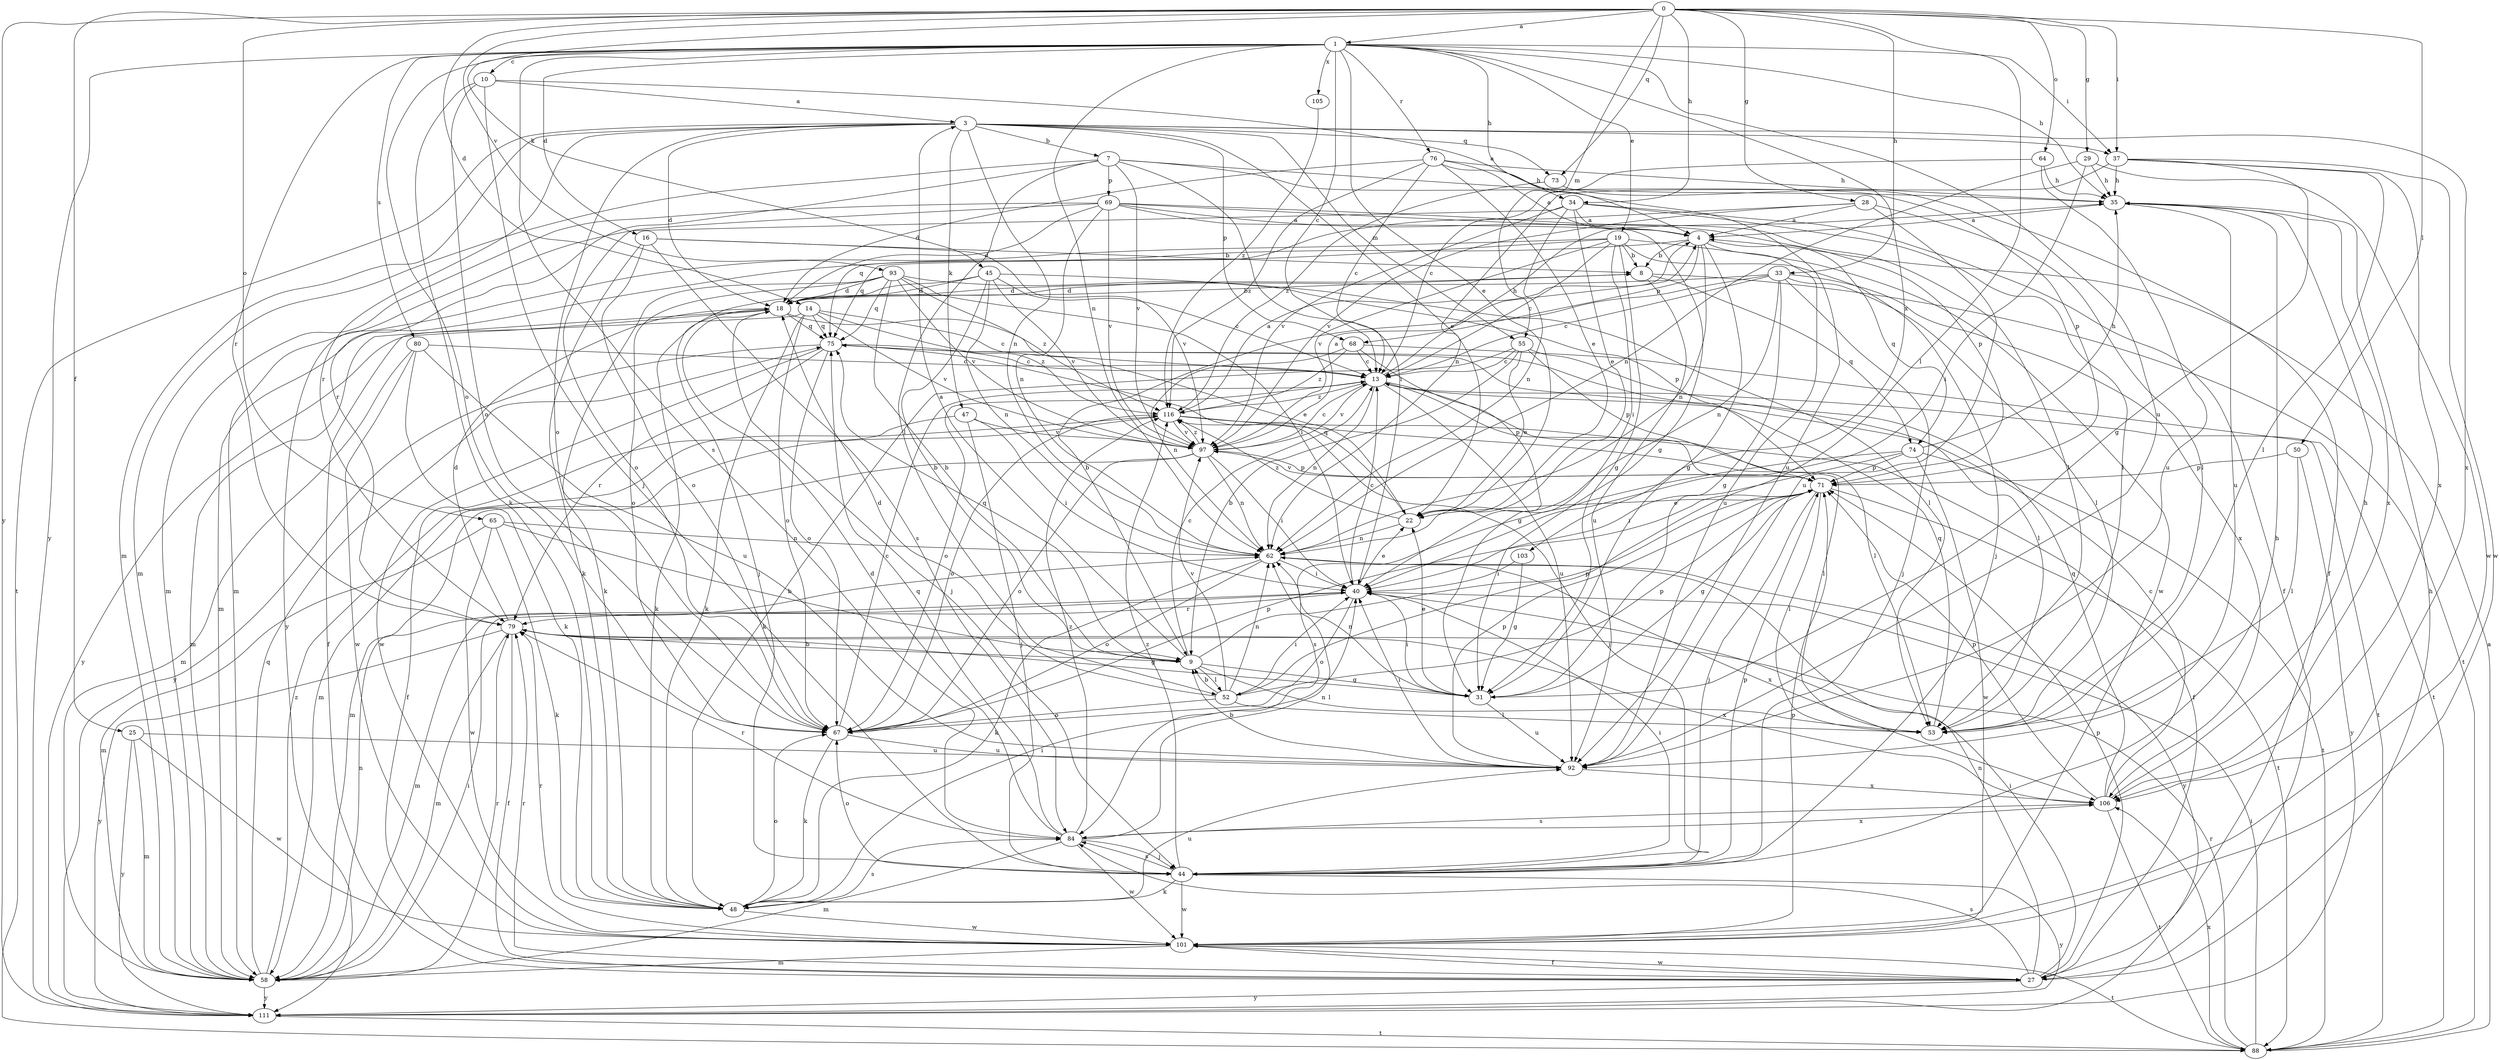 strict digraph  {
0;
1;
3;
4;
7;
8;
9;
10;
13;
14;
16;
18;
19;
22;
25;
27;
28;
29;
31;
33;
34;
35;
37;
40;
44;
45;
47;
48;
50;
52;
53;
55;
58;
62;
64;
65;
67;
68;
69;
71;
73;
74;
75;
76;
79;
80;
84;
88;
92;
93;
97;
101;
103;
105;
106;
111;
116;
0 -> 1  [label=a];
0 -> 14  [label=d];
0 -> 25  [label=f];
0 -> 28  [label=g];
0 -> 29  [label=g];
0 -> 33  [label=h];
0 -> 34  [label=h];
0 -> 37  [label=i];
0 -> 45  [label=k];
0 -> 50  [label=l];
0 -> 52  [label=l];
0 -> 55  [label=m];
0 -> 64  [label=o];
0 -> 65  [label=o];
0 -> 73  [label=q];
0 -> 93  [label=v];
0 -> 111  [label=y];
1 -> 10  [label=c];
1 -> 13  [label=c];
1 -> 16  [label=d];
1 -> 19  [label=e];
1 -> 22  [label=e];
1 -> 34  [label=h];
1 -> 35  [label=h];
1 -> 37  [label=i];
1 -> 62  [label=n];
1 -> 67  [label=o];
1 -> 76  [label=r];
1 -> 79  [label=r];
1 -> 80  [label=s];
1 -> 84  [label=s];
1 -> 92  [label=u];
1 -> 103  [label=x];
1 -> 105  [label=x];
1 -> 111  [label=y];
3 -> 7  [label=b];
3 -> 18  [label=d];
3 -> 22  [label=e];
3 -> 37  [label=i];
3 -> 47  [label=k];
3 -> 55  [label=m];
3 -> 58  [label=m];
3 -> 62  [label=n];
3 -> 67  [label=o];
3 -> 68  [label=p];
3 -> 73  [label=q];
3 -> 79  [label=r];
3 -> 88  [label=t];
3 -> 106  [label=x];
4 -> 8  [label=b];
4 -> 31  [label=g];
4 -> 58  [label=m];
4 -> 62  [label=n];
4 -> 68  [label=p];
4 -> 74  [label=q];
4 -> 92  [label=u];
7 -> 35  [label=h];
7 -> 40  [label=i];
7 -> 52  [label=l];
7 -> 58  [label=m];
7 -> 69  [label=p];
7 -> 71  [label=p];
7 -> 79  [label=r];
7 -> 97  [label=v];
8 -> 18  [label=d];
8 -> 74  [label=q];
8 -> 88  [label=t];
8 -> 92  [label=u];
9 -> 3  [label=a];
9 -> 13  [label=c];
9 -> 31  [label=g];
9 -> 52  [label=l];
9 -> 53  [label=l];
9 -> 71  [label=p];
9 -> 75  [label=q];
10 -> 3  [label=a];
10 -> 4  [label=a];
10 -> 44  [label=j];
10 -> 48  [label=k];
10 -> 67  [label=o];
13 -> 35  [label=h];
13 -> 53  [label=l];
13 -> 62  [label=n];
13 -> 67  [label=o];
13 -> 71  [label=p];
13 -> 88  [label=t];
13 -> 92  [label=u];
13 -> 97  [label=v];
13 -> 116  [label=z];
14 -> 13  [label=c];
14 -> 48  [label=k];
14 -> 67  [label=o];
14 -> 75  [label=q];
14 -> 97  [label=v];
14 -> 111  [label=y];
14 -> 116  [label=z];
16 -> 8  [label=b];
16 -> 48  [label=k];
16 -> 67  [label=o];
16 -> 84  [label=s];
16 -> 97  [label=v];
18 -> 8  [label=b];
18 -> 22  [label=e];
18 -> 27  [label=f];
18 -> 44  [label=j];
18 -> 48  [label=k];
18 -> 58  [label=m];
18 -> 75  [label=q];
19 -> 8  [label=b];
19 -> 13  [label=c];
19 -> 31  [label=g];
19 -> 40  [label=i];
19 -> 44  [label=j];
19 -> 75  [label=q];
19 -> 97  [label=v];
19 -> 101  [label=w];
19 -> 111  [label=y];
22 -> 62  [label=n];
22 -> 75  [label=q];
22 -> 116  [label=z];
25 -> 58  [label=m];
25 -> 92  [label=u];
25 -> 101  [label=w];
25 -> 111  [label=y];
27 -> 35  [label=h];
27 -> 40  [label=i];
27 -> 62  [label=n];
27 -> 71  [label=p];
27 -> 79  [label=r];
27 -> 84  [label=s];
27 -> 101  [label=w];
27 -> 111  [label=y];
28 -> 4  [label=a];
28 -> 53  [label=l];
28 -> 75  [label=q];
28 -> 92  [label=u];
28 -> 97  [label=v];
29 -> 35  [label=h];
29 -> 40  [label=i];
29 -> 62  [label=n];
29 -> 101  [label=w];
31 -> 22  [label=e];
31 -> 40  [label=i];
31 -> 62  [label=n];
31 -> 92  [label=u];
33 -> 9  [label=b];
33 -> 13  [label=c];
33 -> 18  [label=d];
33 -> 31  [label=g];
33 -> 44  [label=j];
33 -> 53  [label=l];
33 -> 62  [label=n];
33 -> 106  [label=x];
34 -> 4  [label=a];
34 -> 22  [label=e];
34 -> 27  [label=f];
34 -> 53  [label=l];
34 -> 58  [label=m];
34 -> 62  [label=n];
34 -> 97  [label=v];
35 -> 4  [label=a];
35 -> 92  [label=u];
35 -> 106  [label=x];
37 -> 31  [label=g];
37 -> 35  [label=h];
37 -> 53  [label=l];
37 -> 62  [label=n];
37 -> 101  [label=w];
37 -> 106  [label=x];
40 -> 13  [label=c];
40 -> 22  [label=e];
40 -> 58  [label=m];
40 -> 67  [label=o];
40 -> 79  [label=r];
44 -> 35  [label=h];
44 -> 40  [label=i];
44 -> 48  [label=k];
44 -> 67  [label=o];
44 -> 71  [label=p];
44 -> 84  [label=s];
44 -> 101  [label=w];
44 -> 111  [label=y];
44 -> 116  [label=z];
45 -> 9  [label=b];
45 -> 13  [label=c];
45 -> 18  [label=d];
45 -> 44  [label=j];
45 -> 53  [label=l];
45 -> 62  [label=n];
45 -> 97  [label=v];
47 -> 27  [label=f];
47 -> 40  [label=i];
47 -> 44  [label=j];
47 -> 97  [label=v];
48 -> 40  [label=i];
48 -> 67  [label=o];
48 -> 84  [label=s];
48 -> 92  [label=u];
48 -> 101  [label=w];
50 -> 53  [label=l];
50 -> 71  [label=p];
50 -> 111  [label=y];
52 -> 9  [label=b];
52 -> 18  [label=d];
52 -> 40  [label=i];
52 -> 53  [label=l];
52 -> 62  [label=n];
52 -> 67  [label=o];
52 -> 71  [label=p];
52 -> 97  [label=v];
53 -> 75  [label=q];
55 -> 9  [label=b];
55 -> 13  [label=c];
55 -> 22  [label=e];
55 -> 48  [label=k];
55 -> 53  [label=l];
55 -> 71  [label=p];
58 -> 40  [label=i];
58 -> 62  [label=n];
58 -> 75  [label=q];
58 -> 79  [label=r];
58 -> 111  [label=y];
58 -> 116  [label=z];
62 -> 40  [label=i];
62 -> 48  [label=k];
62 -> 67  [label=o];
62 -> 106  [label=x];
62 -> 111  [label=y];
64 -> 13  [label=c];
64 -> 35  [label=h];
64 -> 92  [label=u];
65 -> 9  [label=b];
65 -> 48  [label=k];
65 -> 58  [label=m];
65 -> 62  [label=n];
65 -> 101  [label=w];
67 -> 13  [label=c];
67 -> 48  [label=k];
67 -> 71  [label=p];
67 -> 92  [label=u];
68 -> 13  [label=c];
68 -> 31  [label=g];
68 -> 62  [label=n];
68 -> 88  [label=t];
68 -> 116  [label=z];
69 -> 4  [label=a];
69 -> 18  [label=d];
69 -> 31  [label=g];
69 -> 53  [label=l];
69 -> 58  [label=m];
69 -> 62  [label=n];
69 -> 67  [label=o];
69 -> 71  [label=p];
69 -> 97  [label=v];
71 -> 22  [label=e];
71 -> 31  [label=g];
71 -> 44  [label=j];
71 -> 53  [label=l];
71 -> 88  [label=t];
71 -> 97  [label=v];
73 -> 27  [label=f];
73 -> 116  [label=z];
74 -> 35  [label=h];
74 -> 40  [label=i];
74 -> 71  [label=p];
74 -> 84  [label=s];
74 -> 88  [label=t];
74 -> 101  [label=w];
75 -> 13  [label=c];
75 -> 67  [label=o];
75 -> 79  [label=r];
75 -> 101  [label=w];
75 -> 111  [label=y];
76 -> 4  [label=a];
76 -> 13  [label=c];
76 -> 18  [label=d];
76 -> 22  [label=e];
76 -> 35  [label=h];
76 -> 92  [label=u];
76 -> 116  [label=z];
79 -> 9  [label=b];
79 -> 18  [label=d];
79 -> 27  [label=f];
79 -> 31  [label=g];
79 -> 58  [label=m];
79 -> 106  [label=x];
79 -> 111  [label=y];
80 -> 13  [label=c];
80 -> 48  [label=k];
80 -> 58  [label=m];
80 -> 92  [label=u];
80 -> 101  [label=w];
84 -> 18  [label=d];
84 -> 44  [label=j];
84 -> 58  [label=m];
84 -> 62  [label=n];
84 -> 75  [label=q];
84 -> 79  [label=r];
84 -> 101  [label=w];
84 -> 106  [label=x];
84 -> 116  [label=z];
88 -> 4  [label=a];
88 -> 40  [label=i];
88 -> 79  [label=r];
88 -> 106  [label=x];
92 -> 9  [label=b];
92 -> 40  [label=i];
92 -> 71  [label=p];
92 -> 106  [label=x];
93 -> 9  [label=b];
93 -> 18  [label=d];
93 -> 40  [label=i];
93 -> 48  [label=k];
93 -> 67  [label=o];
93 -> 71  [label=p];
93 -> 75  [label=q];
93 -> 97  [label=v];
93 -> 116  [label=z];
97 -> 4  [label=a];
97 -> 13  [label=c];
97 -> 40  [label=i];
97 -> 58  [label=m];
97 -> 62  [label=n];
97 -> 67  [label=o];
97 -> 71  [label=p];
97 -> 116  [label=z];
101 -> 27  [label=f];
101 -> 58  [label=m];
101 -> 71  [label=p];
101 -> 79  [label=r];
101 -> 88  [label=t];
103 -> 31  [label=g];
103 -> 40  [label=i];
105 -> 116  [label=z];
106 -> 13  [label=c];
106 -> 35  [label=h];
106 -> 71  [label=p];
106 -> 75  [label=q];
106 -> 84  [label=s];
106 -> 88  [label=t];
111 -> 88  [label=t];
116 -> 4  [label=a];
116 -> 27  [label=f];
116 -> 44  [label=j];
116 -> 53  [label=l];
116 -> 58  [label=m];
116 -> 67  [label=o];
116 -> 97  [label=v];
}
